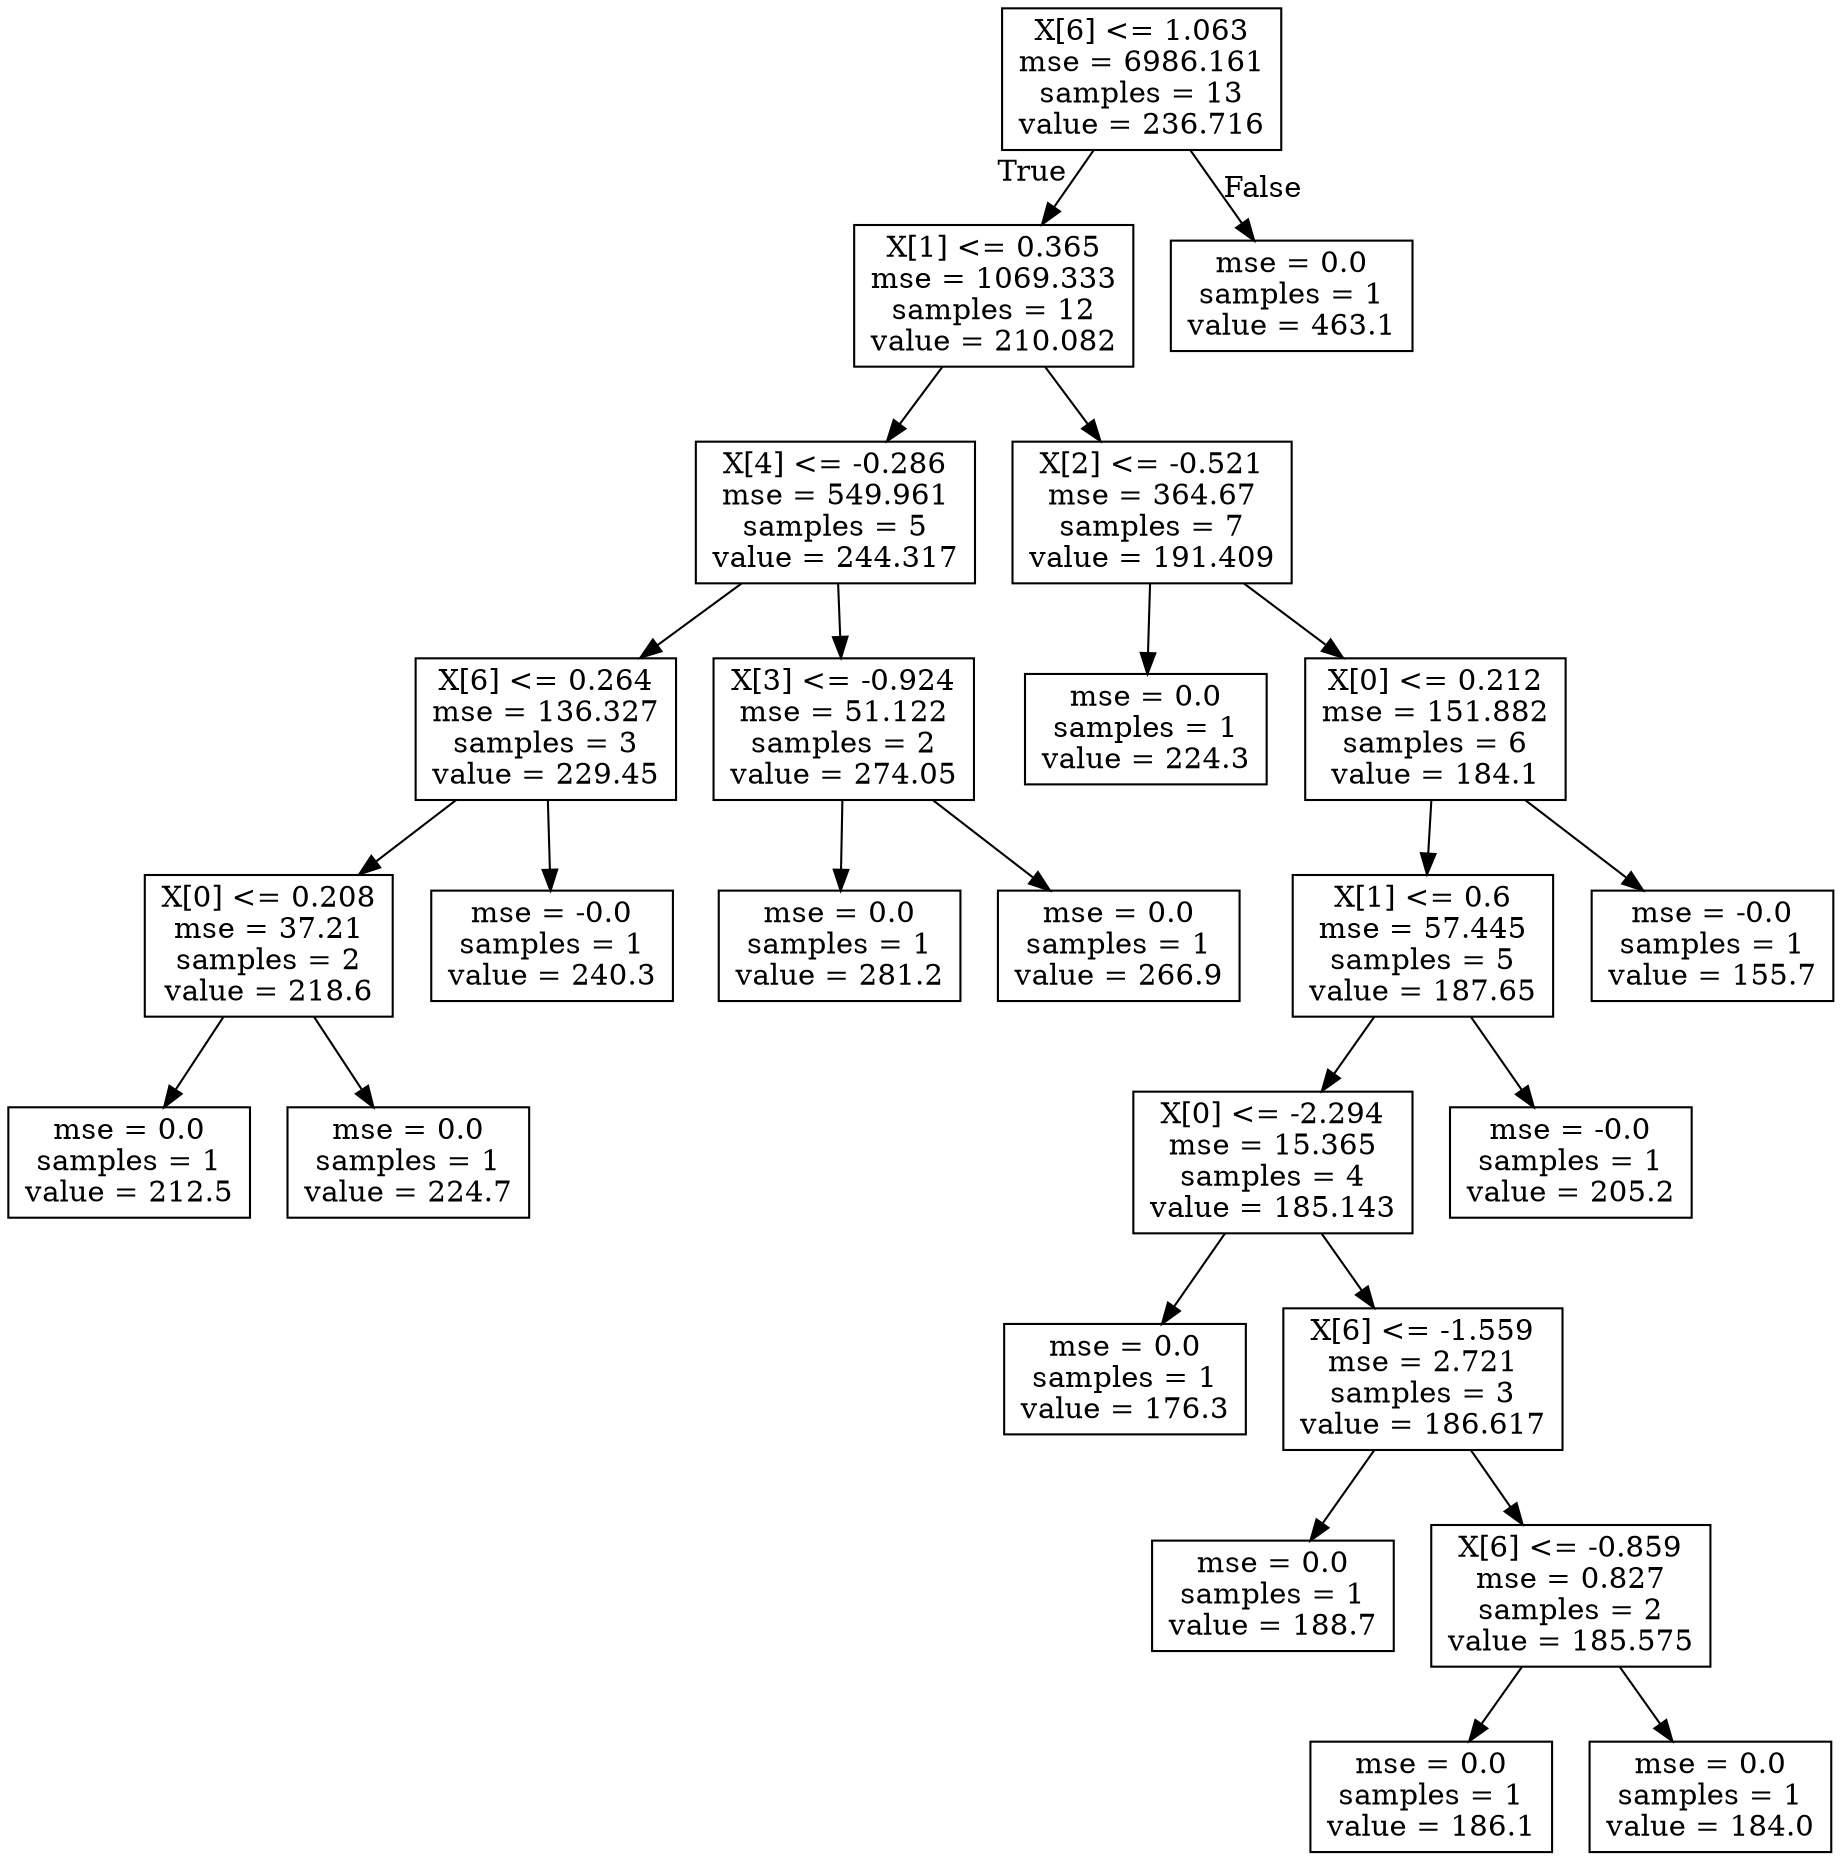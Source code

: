 digraph Tree {
node [shape=box] ;
0 [label="X[6] <= 1.063\nmse = 6986.161\nsamples = 13\nvalue = 236.716"] ;
1 [label="X[1] <= 0.365\nmse = 1069.333\nsamples = 12\nvalue = 210.082"] ;
0 -> 1 [labeldistance=2.5, labelangle=45, headlabel="True"] ;
2 [label="X[4] <= -0.286\nmse = 549.961\nsamples = 5\nvalue = 244.317"] ;
1 -> 2 ;
3 [label="X[6] <= 0.264\nmse = 136.327\nsamples = 3\nvalue = 229.45"] ;
2 -> 3 ;
4 [label="X[0] <= 0.208\nmse = 37.21\nsamples = 2\nvalue = 218.6"] ;
3 -> 4 ;
5 [label="mse = 0.0\nsamples = 1\nvalue = 212.5"] ;
4 -> 5 ;
6 [label="mse = 0.0\nsamples = 1\nvalue = 224.7"] ;
4 -> 6 ;
7 [label="mse = -0.0\nsamples = 1\nvalue = 240.3"] ;
3 -> 7 ;
8 [label="X[3] <= -0.924\nmse = 51.122\nsamples = 2\nvalue = 274.05"] ;
2 -> 8 ;
9 [label="mse = 0.0\nsamples = 1\nvalue = 281.2"] ;
8 -> 9 ;
10 [label="mse = 0.0\nsamples = 1\nvalue = 266.9"] ;
8 -> 10 ;
11 [label="X[2] <= -0.521\nmse = 364.67\nsamples = 7\nvalue = 191.409"] ;
1 -> 11 ;
12 [label="mse = 0.0\nsamples = 1\nvalue = 224.3"] ;
11 -> 12 ;
13 [label="X[0] <= 0.212\nmse = 151.882\nsamples = 6\nvalue = 184.1"] ;
11 -> 13 ;
14 [label="X[1] <= 0.6\nmse = 57.445\nsamples = 5\nvalue = 187.65"] ;
13 -> 14 ;
15 [label="X[0] <= -2.294\nmse = 15.365\nsamples = 4\nvalue = 185.143"] ;
14 -> 15 ;
16 [label="mse = 0.0\nsamples = 1\nvalue = 176.3"] ;
15 -> 16 ;
17 [label="X[6] <= -1.559\nmse = 2.721\nsamples = 3\nvalue = 186.617"] ;
15 -> 17 ;
18 [label="mse = 0.0\nsamples = 1\nvalue = 188.7"] ;
17 -> 18 ;
19 [label="X[6] <= -0.859\nmse = 0.827\nsamples = 2\nvalue = 185.575"] ;
17 -> 19 ;
20 [label="mse = 0.0\nsamples = 1\nvalue = 186.1"] ;
19 -> 20 ;
21 [label="mse = 0.0\nsamples = 1\nvalue = 184.0"] ;
19 -> 21 ;
22 [label="mse = -0.0\nsamples = 1\nvalue = 205.2"] ;
14 -> 22 ;
23 [label="mse = -0.0\nsamples = 1\nvalue = 155.7"] ;
13 -> 23 ;
24 [label="mse = 0.0\nsamples = 1\nvalue = 463.1"] ;
0 -> 24 [labeldistance=2.5, labelangle=-45, headlabel="False"] ;
}